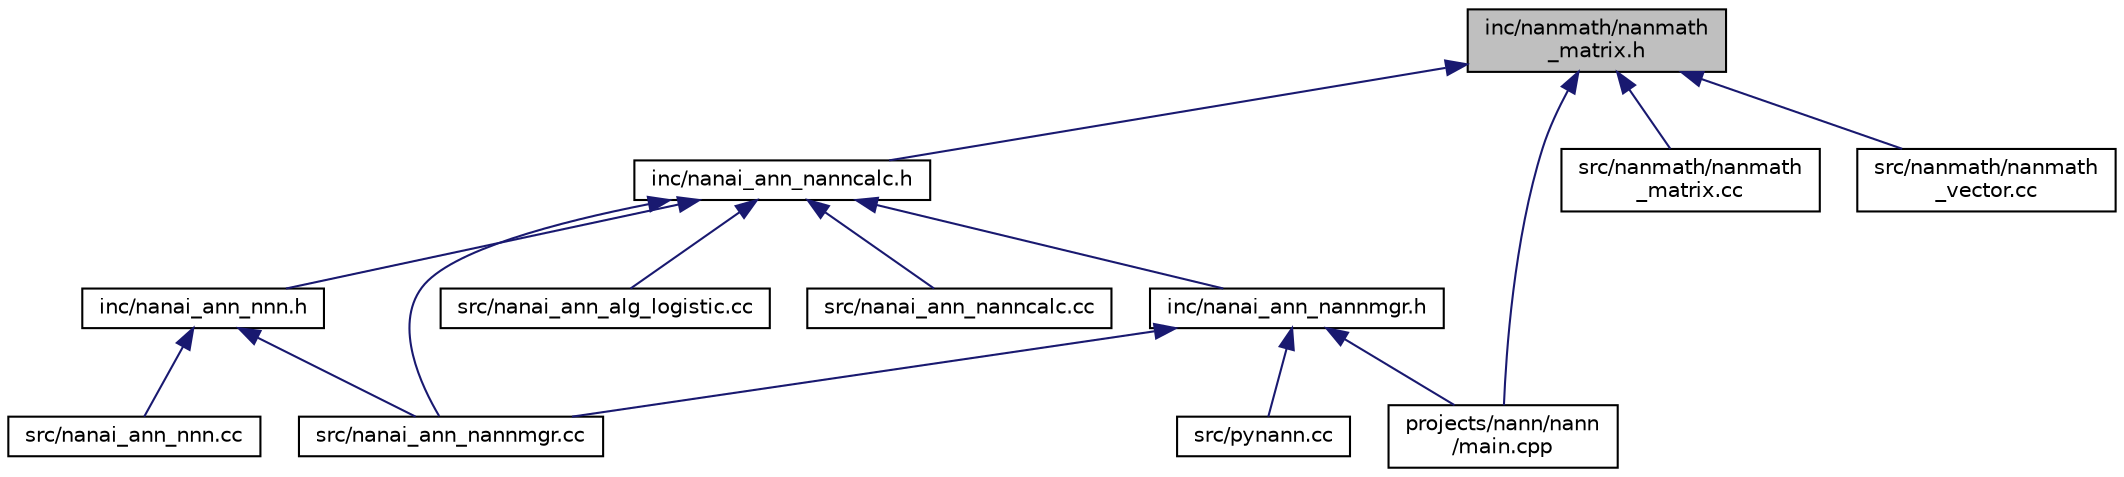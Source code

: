 digraph "inc/nanmath/nanmath_matrix.h"
{
  edge [fontname="Helvetica",fontsize="10",labelfontname="Helvetica",labelfontsize="10"];
  node [fontname="Helvetica",fontsize="10",shape=record];
  Node1 [label="inc/nanmath/nanmath\l_matrix.h",height=0.2,width=0.4,color="black", fillcolor="grey75", style="filled", fontcolor="black"];
  Node1 -> Node2 [dir="back",color="midnightblue",fontsize="10",style="solid",fontname="Helvetica"];
  Node2 [label="inc/nanai_ann_nanncalc.h",height=0.2,width=0.4,color="black", fillcolor="white", style="filled",URL="$nanai__ann__nanncalc_8h.html"];
  Node2 -> Node3 [dir="back",color="midnightblue",fontsize="10",style="solid",fontname="Helvetica"];
  Node3 [label="inc/nanai_ann_nannmgr.h",height=0.2,width=0.4,color="black", fillcolor="white", style="filled",URL="$nanai__ann__nannmgr_8h.html"];
  Node3 -> Node4 [dir="back",color="midnightblue",fontsize="10",style="solid",fontname="Helvetica"];
  Node4 [label="projects/nann/nann\l/main.cpp",height=0.2,width=0.4,color="black", fillcolor="white", style="filled",URL="$main_8cpp.html"];
  Node3 -> Node5 [dir="back",color="midnightblue",fontsize="10",style="solid",fontname="Helvetica"];
  Node5 [label="src/nanai_ann_nannmgr.cc",height=0.2,width=0.4,color="black", fillcolor="white", style="filled",URL="$nanai__ann__nannmgr_8cc.html"];
  Node3 -> Node6 [dir="back",color="midnightblue",fontsize="10",style="solid",fontname="Helvetica"];
  Node6 [label="src/pynann.cc",height=0.2,width=0.4,color="black", fillcolor="white", style="filled",URL="$pynann_8cc.html"];
  Node2 -> Node7 [dir="back",color="midnightblue",fontsize="10",style="solid",fontname="Helvetica"];
  Node7 [label="inc/nanai_ann_nnn.h",height=0.2,width=0.4,color="black", fillcolor="white", style="filled",URL="$nanai__ann__nnn_8h.html"];
  Node7 -> Node5 [dir="back",color="midnightblue",fontsize="10",style="solid",fontname="Helvetica"];
  Node7 -> Node8 [dir="back",color="midnightblue",fontsize="10",style="solid",fontname="Helvetica"];
  Node8 [label="src/nanai_ann_nnn.cc",height=0.2,width=0.4,color="black", fillcolor="white", style="filled",URL="$nanai__ann__nnn_8cc.html"];
  Node2 -> Node9 [dir="back",color="midnightblue",fontsize="10",style="solid",fontname="Helvetica"];
  Node9 [label="src/nanai_ann_alg_logistic.cc",height=0.2,width=0.4,color="black", fillcolor="white", style="filled",URL="$nanai__ann__alg__logistic_8cc.html"];
  Node2 -> Node10 [dir="back",color="midnightblue",fontsize="10",style="solid",fontname="Helvetica"];
  Node10 [label="src/nanai_ann_nanncalc.cc",height=0.2,width=0.4,color="black", fillcolor="white", style="filled",URL="$nanai__ann__nanncalc_8cc.html"];
  Node2 -> Node5 [dir="back",color="midnightblue",fontsize="10",style="solid",fontname="Helvetica"];
  Node1 -> Node4 [dir="back",color="midnightblue",fontsize="10",style="solid",fontname="Helvetica"];
  Node1 -> Node11 [dir="back",color="midnightblue",fontsize="10",style="solid",fontname="Helvetica"];
  Node11 [label="src/nanmath/nanmath\l_matrix.cc",height=0.2,width=0.4,color="black", fillcolor="white", style="filled",URL="$nanmath__matrix_8cc.html"];
  Node1 -> Node12 [dir="back",color="midnightblue",fontsize="10",style="solid",fontname="Helvetica"];
  Node12 [label="src/nanmath/nanmath\l_vector.cc",height=0.2,width=0.4,color="black", fillcolor="white", style="filled",URL="$nanmath__vector_8cc.html"];
}
